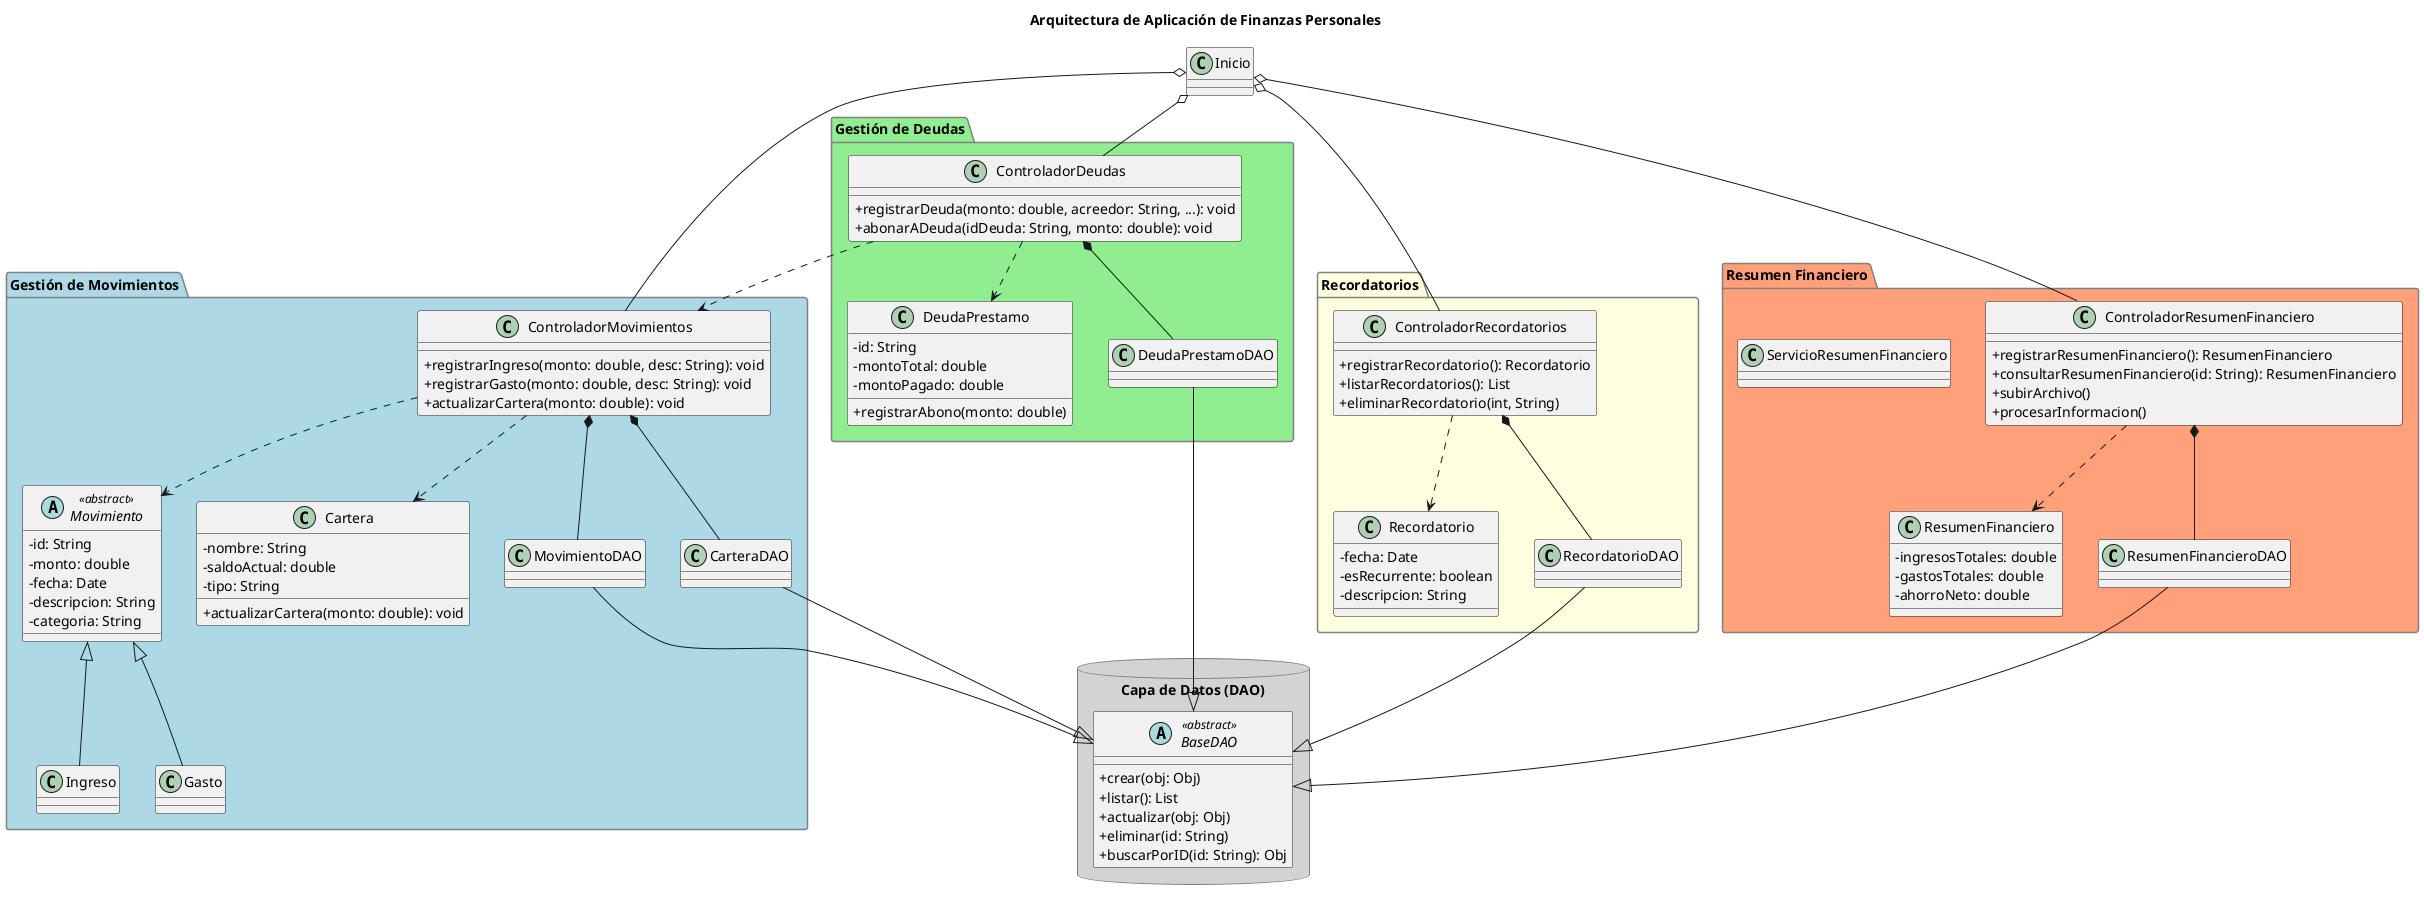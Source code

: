 @startuml

' Título del Diagrama
title Arquitectura de Aplicación de Finanzas Personales

' --- Configuración Visual ---
skinparam classAttributeIconSize 0
skinparam package {
  BackgroundColor LightGray
  BorderColor Gray
}

' --- Capa de Acceso a Datos (Base) ---
package "Capa de Datos (DAO)" <<Database>> {
  abstract class BaseDAO <<abstract>> {
    + crear(obj: Obj)
    + listar(): List
    + actualizar(obj: Obj)
    + eliminar(id: String)
    + buscarPorID(id: String): Obj
  }
}

' --- Módulo Principal de la Aplicación ---
class Inicio

' --- Módulo de Movimientos ---
package "Gestión de Movimientos" #LightBlue {
  class ControladorMovimientos {
    + registrarIngreso(monto: double, desc: String): void
    + registrarGasto(monto: double, desc: String): void
    + actualizarCartera(monto: double): void
  }

  abstract class Movimiento <<abstract>> {
    - id: String
    - monto: double
    - fecha: Date
    - descripcion: String
    - categoria: String
  }

  class Ingreso
  class Gasto

  class Cartera {
    - nombre: String
    - saldoActual: double
    - tipo: String
    + actualizarCartera(monto: double): void
  }

  ' DAOs del módulo
  class MovimientoDAO
  class CarteraDAO
}

' --- Módulo de Deudas ---
package "Gestión de Deudas" #LightGreen {
  class ControladorDeudas {
    + registrarDeuda(monto: double, acreedor: String, ...): void
    + abonarADeuda(idDeuda: String, monto: double): void
  }

  class DeudaPrestamo {
    - id: String
    - montoTotal: double
    - montoPagado: double
    + registrarAbono(monto: double)
  }

  ' DAO del módulo
  class DeudaPrestamoDAO
}

' --- Módulo de Recordatorios ---
package "Recordatorios" #LightYellow {
  class ControladorRecordatorios {
    + registrarRecordatorio(): Recordatorio
    + listarRecordatorios(): List
    + eliminarRecordatorio(int, String)
  }

  class Recordatorio {
    - fecha: Date
    - esRecurrente: boolean
    - descripcion: String
  }

  ' DAO del módulo
  class RecordatorioDAO
}

' --- Módulo de Resumen ---
package "Resumen Financiero" #LightSalmon {
  class ControladorResumenFinanciero {
    + registrarResumenFinanciero(): ResumenFinanciero
    + consultarResumenFinanciero(id: String): ResumenFinanciero
    + subirArchivo()
    + procesarInformacion()
  }

  class ServicioResumenFinanciero {
  }

  class ResumenFinanciero {
    - ingresosTotales: double
    - gastosTotales: double
    - ahorroNeto: double
  }

  ' DAO del módulo
  class ResumenFinancieroDAO
}


' ===================================
'      DEFINICIÓN DE RELACIONES
' ===================================

' --- Relaciones del Nivel Superior (Inicio -> Controladores) ---
Inicio o-- ControladorMovimientos
Inicio o-- ControladorDeudas
Inicio o-- ControladorRecordatorios
Inicio o-- ControladorResumenFinanciero


' --- Relaciones dentro del paquete de Movimientos ---
ControladorMovimientos ..> Movimiento
ControladorMovimientos ..> Cartera
ControladorMovimientos *-- MovimientoDAO
ControladorMovimientos *-- CarteraDAO
Movimiento <|-- Ingreso
Movimiento <|-- Gasto


' --- Relaciones dentro del paquete de Deudas ---
ControladorDeudas ..> DeudaPrestamo
ControladorDeudas *-- DeudaPrestamoDAO


' --- Relaciones dentro de otros paquetes ---
ControladorRecordatorios ..> Recordatorio
ControladorRecordatorios *-- RecordatorioDAO
ControladorResumenFinanciero ..> ResumenFinanciero
ControladorResumenFinanciero *-- ResumenFinancieroDAO


' --- Relaciones ENTRE paquetes (Colaboraciones) ---
' Pagar una deuda USA el controlador de movimientos para registrar el gasto
ControladorDeudas ..> ControladorMovimientos


' --- Herencia de la Capa de Datos (DAO) ---
MovimientoDAO --|> BaseDAO
CarteraDAO --|> BaseDAO
DeudaPrestamoDAO --|> BaseDAO
RecordatorioDAO --|> BaseDAO
ResumenFinancieroDAO --|> BaseDAO


@enduml